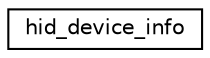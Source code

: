 digraph G
{
  edge [fontname="Helvetica",fontsize="10",labelfontname="Helvetica",labelfontsize="10"];
  node [fontname="Helvetica",fontsize="10",shape=record];
  rankdir="LR";
  Node1 [label="hid_device_info",height=0.2,width=0.4,color="black", fillcolor="white", style="filled",URL="$structhid__device__info.html"];
}
